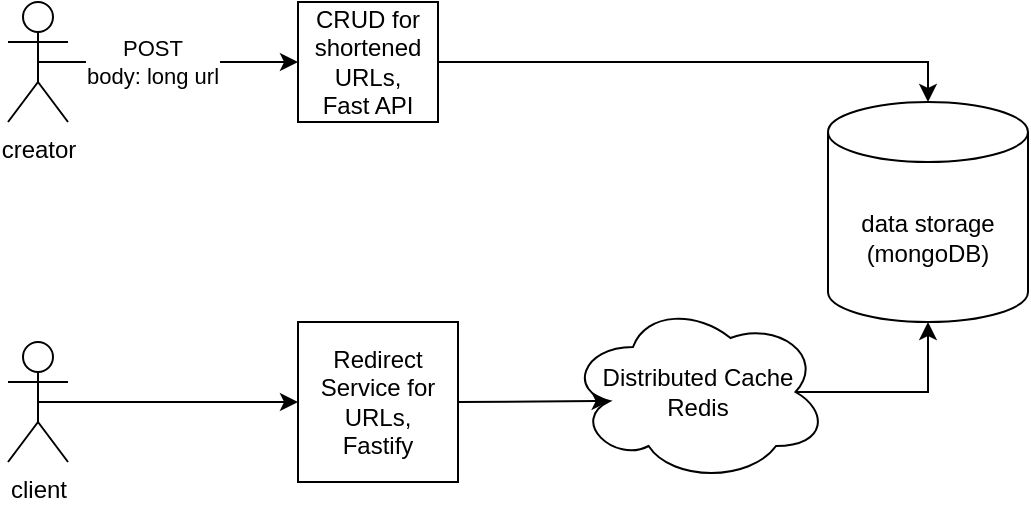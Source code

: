 <mxfile version="24.4.6" type="google">
  <diagram name="Page-1" id="F-y-0sWaQkqpVioM3E1m">
    <mxGraphModel grid="1" page="1" gridSize="10" guides="1" tooltips="1" connect="1" arrows="1" fold="1" pageScale="1" pageWidth="850" pageHeight="1100" math="0" shadow="0">
      <root>
        <mxCell id="0" />
        <mxCell id="1" parent="0" />
        <mxCell id="bNnXcnh-NX75GQILxVVv-1" value="creator" style="shape=umlActor;verticalLabelPosition=bottom;verticalAlign=top;html=1;outlineConnect=0;" vertex="1" parent="1">
          <mxGeometry x="40" y="120" width="30" height="60" as="geometry" />
        </mxCell>
        <mxCell id="bNnXcnh-NX75GQILxVVv-2" value="client" style="shape=umlActor;verticalLabelPosition=bottom;verticalAlign=top;html=1;outlineConnect=0;" vertex="1" parent="1">
          <mxGeometry x="40" y="290" width="30" height="60" as="geometry" />
        </mxCell>
        <mxCell id="bNnXcnh-NX75GQILxVVv-9" value="" style="endArrow=classic;html=1;rounded=0;entryX=0;entryY=0.5;entryDx=0;entryDy=0;exitX=0.5;exitY=0.5;exitDx=0;exitDy=0;exitPerimeter=0;" edge="1" parent="1" source="bNnXcnh-NX75GQILxVVv-1" target="bNnXcnh-NX75GQILxVVv-24">
          <mxGeometry width="50" height="50" relative="1" as="geometry">
            <mxPoint x="400" y="410" as="sourcePoint" />
            <mxPoint x="180" y="150" as="targetPoint" />
          </mxGeometry>
        </mxCell>
        <mxCell id="bNnXcnh-NX75GQILxVVv-10" value="POST&lt;br&gt;body: long url" style="edgeLabel;html=1;align=center;verticalAlign=middle;resizable=0;points=[];" connectable="0" vertex="1" parent="bNnXcnh-NX75GQILxVVv-9">
          <mxGeometry x="-0.345" y="-1" relative="1" as="geometry">
            <mxPoint x="14" y="-1" as="offset" />
          </mxGeometry>
        </mxCell>
        <mxCell id="bNnXcnh-NX75GQILxVVv-16" value="" style="endArrow=classic;html=1;rounded=0;exitX=1;exitY=0.5;exitDx=0;exitDy=0;entryX=0.5;entryY=0;entryDx=0;entryDy=0;entryPerimeter=0;" edge="1" parent="1" source="bNnXcnh-NX75GQILxVVv-24" target="bNnXcnh-NX75GQILxVVv-32">
          <mxGeometry width="50" height="50" relative="1" as="geometry">
            <mxPoint x="260" y="150" as="sourcePoint" />
            <mxPoint x="400" y="150" as="targetPoint" />
            <Array as="points">
              <mxPoint x="500" y="150" />
            </Array>
          </mxGeometry>
        </mxCell>
        <mxCell id="bNnXcnh-NX75GQILxVVv-24" value="CRUD for shortened URLs,&lt;div&gt;Fast API&lt;/div&gt;" style="rounded=0;whiteSpace=wrap;html=1;" vertex="1" parent="1">
          <mxGeometry x="185" y="120" width="70" height="60" as="geometry" />
        </mxCell>
        <mxCell id="bNnXcnh-NX75GQILxVVv-32" value="data storage&lt;br&gt;(mongoDB)" style="shape=cylinder3;whiteSpace=wrap;html=1;boundedLbl=1;backgroundOutline=1;size=15;" vertex="1" parent="1">
          <mxGeometry x="450" y="170" width="100" height="110" as="geometry" />
        </mxCell>
        <mxCell id="REe4V2sxM0DtfW8ILjqV-1" value="Redirect Service for URLs,&lt;div&gt;Fastify&lt;/div&gt;" style="whiteSpace=wrap;html=1;aspect=fixed;" vertex="1" parent="1">
          <mxGeometry x="185" y="280" width="80" height="80" as="geometry" />
        </mxCell>
        <mxCell id="REe4V2sxM0DtfW8ILjqV-2" value="" style="endArrow=classic;html=1;rounded=0;exitX=0.5;exitY=0.5;exitDx=0;exitDy=0;exitPerimeter=0;" edge="1" parent="1" source="bNnXcnh-NX75GQILxVVv-2" target="REe4V2sxM0DtfW8ILjqV-1">
          <mxGeometry width="50" height="50" relative="1" as="geometry">
            <mxPoint x="400" y="170" as="sourcePoint" />
            <mxPoint x="450" y="120" as="targetPoint" />
          </mxGeometry>
        </mxCell>
        <mxCell id="REe4V2sxM0DtfW8ILjqV-4" value="Distributed Cache&lt;div&gt;Redis&lt;/div&gt;" style="ellipse;shape=cloud;whiteSpace=wrap;html=1;" vertex="1" parent="1">
          <mxGeometry x="320" y="270" width="130" height="90" as="geometry" />
        </mxCell>
        <mxCell id="REe4V2sxM0DtfW8ILjqV-5" value="" style="endArrow=classic;html=1;rounded=0;exitX=1;exitY=0.5;exitDx=0;exitDy=0;entryX=0.16;entryY=0.55;entryDx=0;entryDy=0;entryPerimeter=0;" edge="1" parent="1" source="REe4V2sxM0DtfW8ILjqV-1" target="REe4V2sxM0DtfW8ILjqV-4">
          <mxGeometry width="50" height="50" relative="1" as="geometry">
            <mxPoint x="400" y="170" as="sourcePoint" />
            <mxPoint x="450" y="120" as="targetPoint" />
          </mxGeometry>
        </mxCell>
        <mxCell id="REe4V2sxM0DtfW8ILjqV-6" value="" style="endArrow=classic;html=1;rounded=0;exitX=0.875;exitY=0.5;exitDx=0;exitDy=0;exitPerimeter=0;entryX=0.5;entryY=1;entryDx=0;entryDy=0;entryPerimeter=0;" edge="1" parent="1" source="REe4V2sxM0DtfW8ILjqV-4" target="bNnXcnh-NX75GQILxVVv-32">
          <mxGeometry width="50" height="50" relative="1" as="geometry">
            <mxPoint x="400" y="170" as="sourcePoint" />
            <mxPoint x="450" y="120" as="targetPoint" />
            <Array as="points">
              <mxPoint x="500" y="315" />
            </Array>
          </mxGeometry>
        </mxCell>
      </root>
    </mxGraphModel>
  </diagram>
</mxfile>
